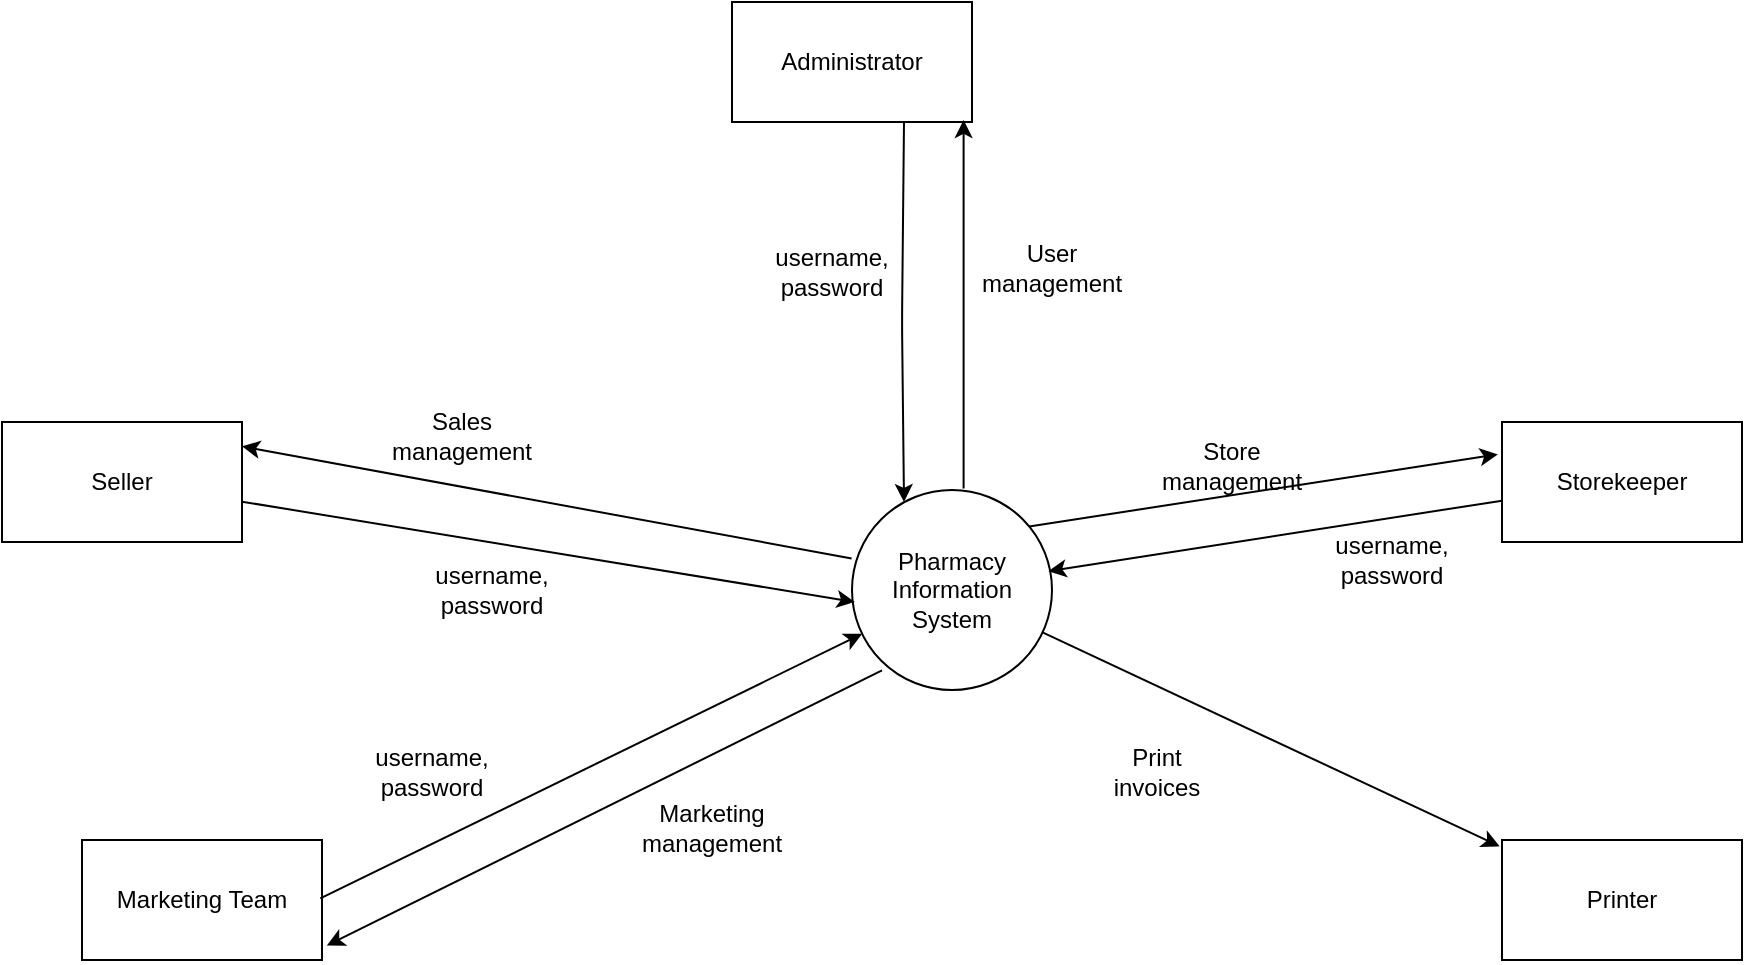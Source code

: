 <mxfile version="14.6.13" type="device"><diagram id="C5RBs43oDa-KdzZeNtuy" name="Page-1"><mxGraphModel dx="1038" dy="548" grid="1" gridSize="10" guides="1" tooltips="1" connect="0" arrows="1" fold="1" page="1" pageScale="1" pageWidth="1169" pageHeight="827" math="0" shadow="0"><root><mxCell id="WIyWlLk6GJQsqaUBKTNV-0"/><mxCell id="WIyWlLk6GJQsqaUBKTNV-1" parent="WIyWlLk6GJQsqaUBKTNV-0"/><mxCell id="qEmthnYEfngi6xbc319k-1" value="Pharmacy Information System" style="ellipse;whiteSpace=wrap;html=1;aspect=fixed;" parent="WIyWlLk6GJQsqaUBKTNV-1" vertex="1"><mxGeometry x="535" y="364" width="100" height="100" as="geometry"/></mxCell><mxCell id="qEmthnYEfngi6xbc319k-14" value="Administrator" style="rounded=0;whiteSpace=wrap;html=1;" parent="WIyWlLk6GJQsqaUBKTNV-1" vertex="1"><mxGeometry x="475" y="120" width="120" height="60" as="geometry"/></mxCell><mxCell id="qEmthnYEfngi6xbc319k-15" value="Storekeeper" style="rounded=0;whiteSpace=wrap;html=1;" parent="WIyWlLk6GJQsqaUBKTNV-1" vertex="1"><mxGeometry x="860" y="330" width="120" height="60" as="geometry"/></mxCell><mxCell id="qEmthnYEfngi6xbc319k-16" value="Seller" style="rounded=0;whiteSpace=wrap;html=1;" parent="WIyWlLk6GJQsqaUBKTNV-1" vertex="1"><mxGeometry x="110" y="330" width="120" height="60" as="geometry"/></mxCell><mxCell id="qEmthnYEfngi6xbc319k-17" value="Marketing Team" style="rounded=0;whiteSpace=wrap;html=1;" parent="WIyWlLk6GJQsqaUBKTNV-1" vertex="1"><mxGeometry x="150" y="539" width="120" height="60" as="geometry"/></mxCell><mxCell id="qEmthnYEfngi6xbc319k-18" value="" style="endArrow=classic;html=1;" parent="WIyWlLk6GJQsqaUBKTNV-1" edge="1"><mxGeometry width="50" height="50" relative="1" as="geometry"><mxPoint x="561" y="180" as="sourcePoint"/><mxPoint x="561" y="370" as="targetPoint"/><Array as="points"><mxPoint x="560" y="280"/></Array></mxGeometry></mxCell><mxCell id="qEmthnYEfngi6xbc319k-19" value="username,&lt;br&gt;password" style="text;html=1;strokeColor=none;fillColor=none;align=center;verticalAlign=middle;whiteSpace=wrap;rounded=0;" parent="WIyWlLk6GJQsqaUBKTNV-1" vertex="1"><mxGeometry x="480" y="240" width="90" height="30" as="geometry"/></mxCell><mxCell id="qEmthnYEfngi6xbc319k-20" value="" style="endArrow=classic;html=1;entryX=0.014;entryY=0.56;entryDx=0;entryDy=0;entryPerimeter=0;" parent="WIyWlLk6GJQsqaUBKTNV-1" source="qEmthnYEfngi6xbc319k-16" target="qEmthnYEfngi6xbc319k-1" edge="1"><mxGeometry width="50" height="50" relative="1" as="geometry"><mxPoint x="134.8" y="455.98" as="sourcePoint"/><mxPoint x="539.6" y="540.8" as="targetPoint"/></mxGeometry></mxCell><mxCell id="qEmthnYEfngi6xbc319k-21" value="username,&lt;br&gt;password" style="text;html=1;strokeColor=none;fillColor=none;align=center;verticalAlign=middle;whiteSpace=wrap;rounded=0;" parent="WIyWlLk6GJQsqaUBKTNV-1" vertex="1"><mxGeometry x="310" y="399" width="90" height="30" as="geometry"/></mxCell><mxCell id="qEmthnYEfngi6xbc319k-22" value="" style="endArrow=classic;html=1;exitX=0.993;exitY=0.487;exitDx=0;exitDy=0;exitPerimeter=0;" parent="WIyWlLk6GJQsqaUBKTNV-1" source="qEmthnYEfngi6xbc319k-17" target="qEmthnYEfngi6xbc319k-1" edge="1"><mxGeometry width="50" height="50" relative="1" as="geometry"><mxPoint x="122.8" y="539.997" as="sourcePoint"/><mxPoint x="530" y="666.55" as="targetPoint"/></mxGeometry></mxCell><mxCell id="qEmthnYEfngi6xbc319k-23" value="username,&lt;br&gt;password" style="text;html=1;strokeColor=none;fillColor=none;align=center;verticalAlign=middle;whiteSpace=wrap;rounded=0;" parent="WIyWlLk6GJQsqaUBKTNV-1" vertex="1"><mxGeometry x="280" y="489.5" width="90" height="30" as="geometry"/></mxCell><mxCell id="qEmthnYEfngi6xbc319k-26" value="" style="endArrow=classic;html=1;entryX=0.982;entryY=0.406;entryDx=0;entryDy=0;entryPerimeter=0;" parent="WIyWlLk6GJQsqaUBKTNV-1" source="qEmthnYEfngi6xbc319k-15" target="qEmthnYEfngi6xbc319k-1" edge="1"><mxGeometry width="50" height="50" relative="1" as="geometry"><mxPoint x="130" y="337.447" as="sourcePoint"/><mxPoint x="537.2" y="464.0" as="targetPoint"/></mxGeometry></mxCell><mxCell id="qEmthnYEfngi6xbc319k-27" value="username,&lt;br&gt;password" style="text;html=1;strokeColor=none;fillColor=none;align=center;verticalAlign=middle;whiteSpace=wrap;rounded=0;" parent="WIyWlLk6GJQsqaUBKTNV-1" vertex="1"><mxGeometry x="760" y="384" width="90" height="30" as="geometry"/></mxCell><mxCell id="qEmthnYEfngi6xbc319k-33" value="" style="endArrow=classic;html=1;exitX=0.558;exitY=-0.008;exitDx=0;exitDy=0;exitPerimeter=0;entryX=0.965;entryY=0.983;entryDx=0;entryDy=0;entryPerimeter=0;" parent="WIyWlLk6GJQsqaUBKTNV-1" source="qEmthnYEfngi6xbc319k-1" target="qEmthnYEfngi6xbc319k-14" edge="1"><mxGeometry width="50" height="50" relative="1" as="geometry"><mxPoint x="550" y="330" as="sourcePoint"/><mxPoint x="648.44" y="202.4" as="targetPoint"/></mxGeometry></mxCell><mxCell id="qEmthnYEfngi6xbc319k-37" value="User management" style="text;html=1;strokeColor=none;fillColor=none;align=center;verticalAlign=middle;whiteSpace=wrap;rounded=0;" parent="WIyWlLk6GJQsqaUBKTNV-1" vertex="1"><mxGeometry x="610" y="240" width="50" height="25" as="geometry"/></mxCell><mxCell id="qEmthnYEfngi6xbc319k-39" value="" style="endArrow=classic;html=1;exitX=0.886;exitY=0.182;exitDx=0;exitDy=0;exitPerimeter=0;entryX=-0.017;entryY=0.27;entryDx=0;entryDy=0;entryPerimeter=0;" parent="WIyWlLk6GJQsqaUBKTNV-1" source="qEmthnYEfngi6xbc319k-1" target="qEmthnYEfngi6xbc319k-15" edge="1"><mxGeometry width="50" height="50" relative="1" as="geometry"><mxPoint x="630.8" y="400.8" as="sourcePoint"/><mxPoint x="900.36" y="226.38" as="targetPoint"/></mxGeometry></mxCell><mxCell id="qEmthnYEfngi6xbc319k-40" value="Store management" style="text;html=1;strokeColor=none;fillColor=none;align=center;verticalAlign=middle;whiteSpace=wrap;rounded=0;" parent="WIyWlLk6GJQsqaUBKTNV-1" vertex="1"><mxGeometry x="700" y="339" width="50" height="25" as="geometry"/></mxCell><mxCell id="qEmthnYEfngi6xbc319k-41" value="" style="endArrow=classic;html=1;exitX=-0.002;exitY=0.342;exitDx=0;exitDy=0;exitPerimeter=0;entryX=1;entryY=0.203;entryDx=0;entryDy=0;entryPerimeter=0;" parent="WIyWlLk6GJQsqaUBKTNV-1" source="qEmthnYEfngi6xbc319k-1" target="qEmthnYEfngi6xbc319k-16" edge="1"><mxGeometry width="50" height="50" relative="1" as="geometry"><mxPoint x="750.44" y="438.42" as="sourcePoint"/><mxPoint x="900" y="529.903" as="targetPoint"/></mxGeometry></mxCell><mxCell id="qEmthnYEfngi6xbc319k-42" value="Sales&lt;br&gt;management" style="text;html=1;strokeColor=none;fillColor=none;align=center;verticalAlign=middle;whiteSpace=wrap;rounded=0;" parent="WIyWlLk6GJQsqaUBKTNV-1" vertex="1"><mxGeometry x="300" y="320" width="80" height="34" as="geometry"/></mxCell><mxCell id="qEmthnYEfngi6xbc319k-43" value="" style="endArrow=classic;html=1;entryX=1.02;entryY=0.88;entryDx=0;entryDy=0;entryPerimeter=0;exitX=0.15;exitY=0.902;exitDx=0;exitDy=0;exitPerimeter=0;" parent="WIyWlLk6GJQsqaUBKTNV-1" source="qEmthnYEfngi6xbc319k-1" target="qEmthnYEfngi6xbc319k-17" edge="1"><mxGeometry width="50" height="50" relative="1" as="geometry"><mxPoint x="635" y="724.42" as="sourcePoint"/><mxPoint x="940" y="408.012" as="targetPoint"/></mxGeometry></mxCell><mxCell id="qEmthnYEfngi6xbc319k-44" value="Marketing management" style="text;html=1;strokeColor=none;fillColor=none;align=center;verticalAlign=middle;whiteSpace=wrap;rounded=0;" parent="WIyWlLk6GJQsqaUBKTNV-1" vertex="1"><mxGeometry x="440" y="520" width="50" height="25" as="geometry"/></mxCell><mxCell id="qEmthnYEfngi6xbc319k-45" value="Printer" style="rounded=0;whiteSpace=wrap;html=1;" parent="WIyWlLk6GJQsqaUBKTNV-1" vertex="1"><mxGeometry x="860" y="539" width="120" height="60" as="geometry"/></mxCell><mxCell id="qEmthnYEfngi6xbc319k-46" value="" style="endArrow=classic;html=1;entryX=-0.01;entryY=0.053;entryDx=0;entryDy=0;entryPerimeter=0;" parent="WIyWlLk6GJQsqaUBKTNV-1" source="qEmthnYEfngi6xbc319k-1" target="qEmthnYEfngi6xbc319k-45" edge="1"><mxGeometry width="50" height="50" relative="1" as="geometry"><mxPoint x="520" y="570" as="sourcePoint"/><mxPoint x="570" y="520" as="targetPoint"/></mxGeometry></mxCell><mxCell id="qEmthnYEfngi6xbc319k-47" value="Print invoices" style="text;html=1;strokeColor=none;fillColor=none;align=center;verticalAlign=middle;whiteSpace=wrap;rounded=0;" parent="WIyWlLk6GJQsqaUBKTNV-1" vertex="1"><mxGeometry x="660" y="489" width="55" height="31" as="geometry"/></mxCell></root></mxGraphModel></diagram></mxfile>